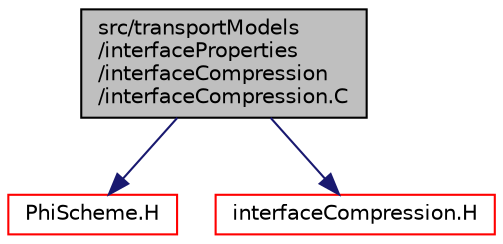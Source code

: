 digraph "src/transportModels/interfaceProperties/interfaceCompression/interfaceCompression.C"
{
  bgcolor="transparent";
  edge [fontname="Helvetica",fontsize="10",labelfontname="Helvetica",labelfontsize="10"];
  node [fontname="Helvetica",fontsize="10",shape=record];
  Node1 [label="src/transportModels\l/interfaceProperties\l/interfaceCompression\l/interfaceCompression.C",height=0.2,width=0.4,color="black", fillcolor="grey75", style="filled", fontcolor="black"];
  Node1 -> Node2 [color="midnightblue",fontsize="10",style="solid",fontname="Helvetica"];
  Node2 [label="PhiScheme.H",height=0.2,width=0.4,color="red",URL="$a06158.html"];
  Node1 -> Node3 [color="midnightblue",fontsize="10",style="solid",fontname="Helvetica"];
  Node3 [label="interfaceCompression.H",height=0.2,width=0.4,color="red",URL="$a10675.html"];
}
